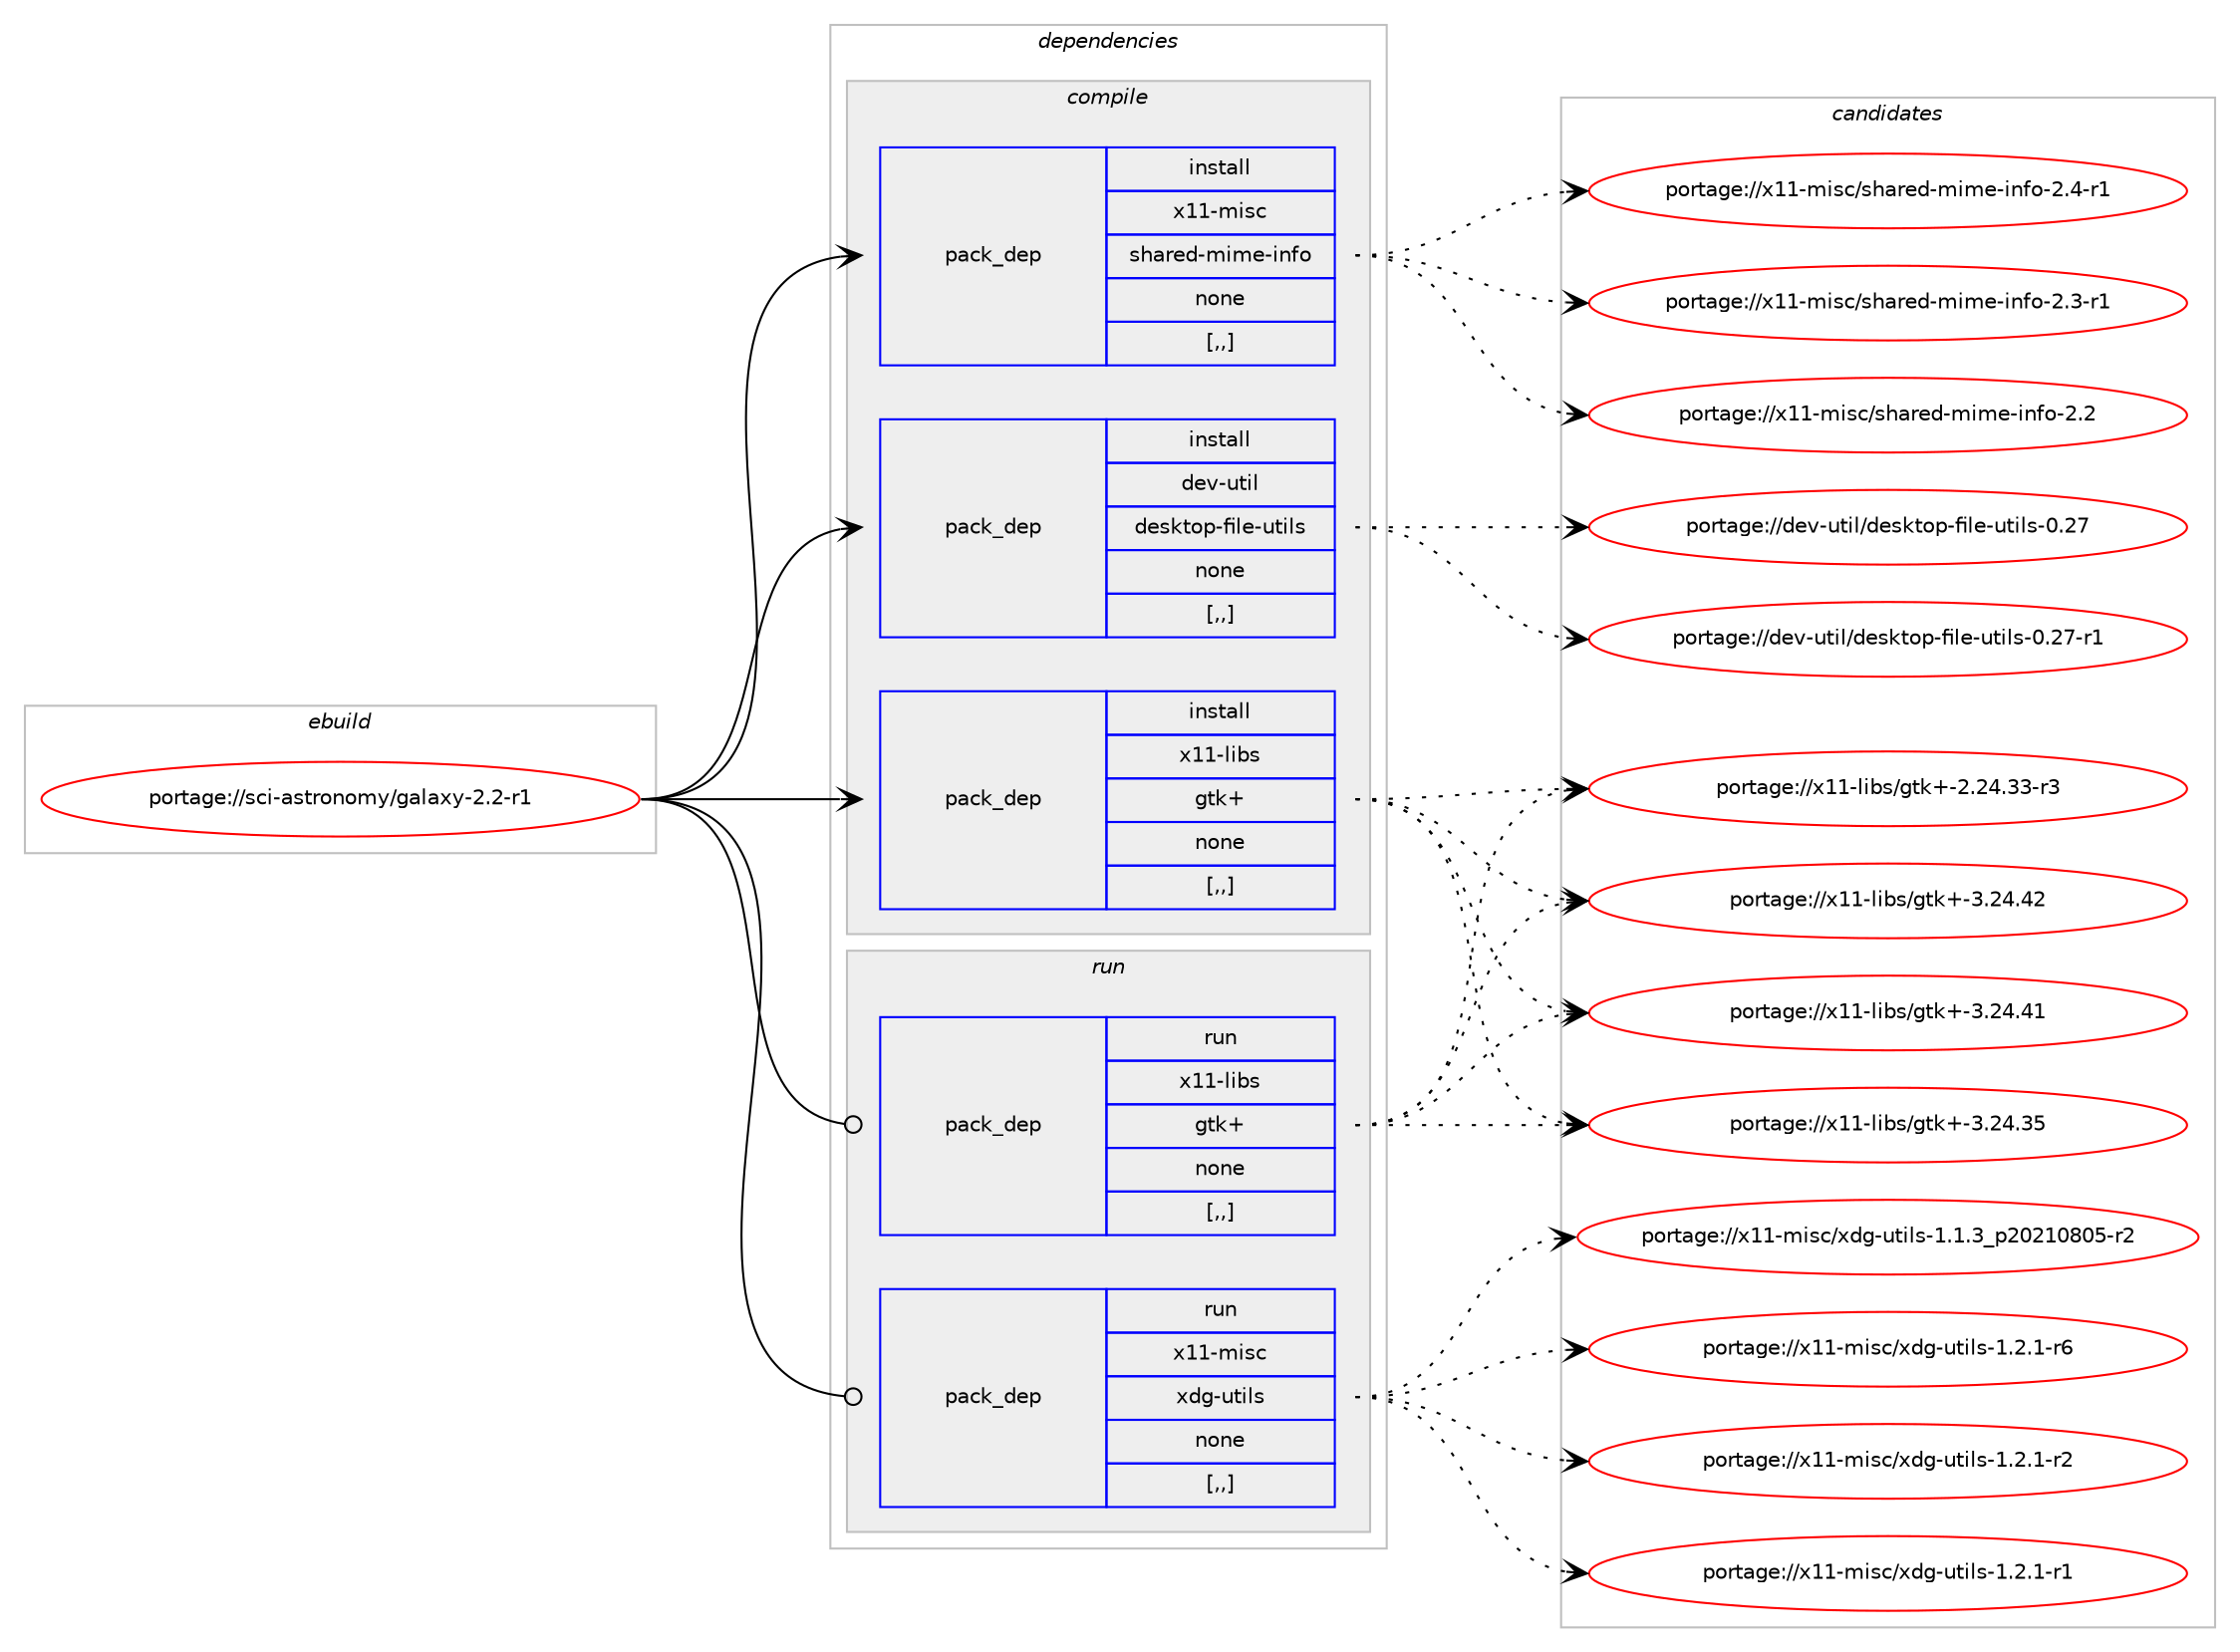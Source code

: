 digraph prolog {

# *************
# Graph options
# *************

newrank=true;
concentrate=true;
compound=true;
graph [rankdir=LR,fontname=Helvetica,fontsize=10,ranksep=1.5];#, ranksep=2.5, nodesep=0.2];
edge  [arrowhead=vee];
node  [fontname=Helvetica,fontsize=10];

# **********
# The ebuild
# **********

subgraph cluster_leftcol {
color=gray;
label=<<i>ebuild</i>>;
id [label="portage://sci-astronomy/galaxy-2.2-r1", color=red, width=4, href="../sci-astronomy/galaxy-2.2-r1.svg"];
}

# ****************
# The dependencies
# ****************

subgraph cluster_midcol {
color=gray;
label=<<i>dependencies</i>>;
subgraph cluster_compile {
fillcolor="#eeeeee";
style=filled;
label=<<i>compile</i>>;
subgraph pack284566 {
dependency390869 [label=<<TABLE BORDER="0" CELLBORDER="1" CELLSPACING="0" CELLPADDING="4" WIDTH="220"><TR><TD ROWSPAN="6" CELLPADDING="30">pack_dep</TD></TR><TR><TD WIDTH="110">install</TD></TR><TR><TD>dev-util</TD></TR><TR><TD>desktop-file-utils</TD></TR><TR><TD>none</TD></TR><TR><TD>[,,]</TD></TR></TABLE>>, shape=none, color=blue];
}
id:e -> dependency390869:w [weight=20,style="solid",arrowhead="vee"];
subgraph pack284567 {
dependency390870 [label=<<TABLE BORDER="0" CELLBORDER="1" CELLSPACING="0" CELLPADDING="4" WIDTH="220"><TR><TD ROWSPAN="6" CELLPADDING="30">pack_dep</TD></TR><TR><TD WIDTH="110">install</TD></TR><TR><TD>x11-libs</TD></TR><TR><TD>gtk+</TD></TR><TR><TD>none</TD></TR><TR><TD>[,,]</TD></TR></TABLE>>, shape=none, color=blue];
}
id:e -> dependency390870:w [weight=20,style="solid",arrowhead="vee"];
subgraph pack284568 {
dependency390871 [label=<<TABLE BORDER="0" CELLBORDER="1" CELLSPACING="0" CELLPADDING="4" WIDTH="220"><TR><TD ROWSPAN="6" CELLPADDING="30">pack_dep</TD></TR><TR><TD WIDTH="110">install</TD></TR><TR><TD>x11-misc</TD></TR><TR><TD>shared-mime-info</TD></TR><TR><TD>none</TD></TR><TR><TD>[,,]</TD></TR></TABLE>>, shape=none, color=blue];
}
id:e -> dependency390871:w [weight=20,style="solid",arrowhead="vee"];
}
subgraph cluster_compileandrun {
fillcolor="#eeeeee";
style=filled;
label=<<i>compile and run</i>>;
}
subgraph cluster_run {
fillcolor="#eeeeee";
style=filled;
label=<<i>run</i>>;
subgraph pack284569 {
dependency390872 [label=<<TABLE BORDER="0" CELLBORDER="1" CELLSPACING="0" CELLPADDING="4" WIDTH="220"><TR><TD ROWSPAN="6" CELLPADDING="30">pack_dep</TD></TR><TR><TD WIDTH="110">run</TD></TR><TR><TD>x11-libs</TD></TR><TR><TD>gtk+</TD></TR><TR><TD>none</TD></TR><TR><TD>[,,]</TD></TR></TABLE>>, shape=none, color=blue];
}
id:e -> dependency390872:w [weight=20,style="solid",arrowhead="odot"];
subgraph pack284570 {
dependency390873 [label=<<TABLE BORDER="0" CELLBORDER="1" CELLSPACING="0" CELLPADDING="4" WIDTH="220"><TR><TD ROWSPAN="6" CELLPADDING="30">pack_dep</TD></TR><TR><TD WIDTH="110">run</TD></TR><TR><TD>x11-misc</TD></TR><TR><TD>xdg-utils</TD></TR><TR><TD>none</TD></TR><TR><TD>[,,]</TD></TR></TABLE>>, shape=none, color=blue];
}
id:e -> dependency390873:w [weight=20,style="solid",arrowhead="odot"];
}
}

# **************
# The candidates
# **************

subgraph cluster_choices {
rank=same;
color=gray;
label=<<i>candidates</i>>;

subgraph choice284566 {
color=black;
nodesep=1;
choice1001011184511711610510847100101115107116111112451021051081014511711610510811545484650554511449 [label="portage://dev-util/desktop-file-utils-0.27-r1", color=red, width=4,href="../dev-util/desktop-file-utils-0.27-r1.svg"];
choice100101118451171161051084710010111510711611111245102105108101451171161051081154548465055 [label="portage://dev-util/desktop-file-utils-0.27", color=red, width=4,href="../dev-util/desktop-file-utils-0.27.svg"];
dependency390869:e -> choice1001011184511711610510847100101115107116111112451021051081014511711610510811545484650554511449:w [style=dotted,weight="100"];
dependency390869:e -> choice100101118451171161051084710010111510711611111245102105108101451171161051081154548465055:w [style=dotted,weight="100"];
}
subgraph choice284567 {
color=black;
nodesep=1;
choice1204949451081059811547103116107434551465052465250 [label="portage://x11-libs/gtk+-3.24.42", color=red, width=4,href="../x11-libs/gtk+-3.24.42.svg"];
choice1204949451081059811547103116107434551465052465249 [label="portage://x11-libs/gtk+-3.24.41", color=red, width=4,href="../x11-libs/gtk+-3.24.41.svg"];
choice1204949451081059811547103116107434551465052465153 [label="portage://x11-libs/gtk+-3.24.35", color=red, width=4,href="../x11-libs/gtk+-3.24.35.svg"];
choice12049494510810598115471031161074345504650524651514511451 [label="portage://x11-libs/gtk+-2.24.33-r3", color=red, width=4,href="../x11-libs/gtk+-2.24.33-r3.svg"];
dependency390870:e -> choice1204949451081059811547103116107434551465052465250:w [style=dotted,weight="100"];
dependency390870:e -> choice1204949451081059811547103116107434551465052465249:w [style=dotted,weight="100"];
dependency390870:e -> choice1204949451081059811547103116107434551465052465153:w [style=dotted,weight="100"];
dependency390870:e -> choice12049494510810598115471031161074345504650524651514511451:w [style=dotted,weight="100"];
}
subgraph choice284568 {
color=black;
nodesep=1;
choice1204949451091051159947115104971141011004510910510910145105110102111455046524511449 [label="portage://x11-misc/shared-mime-info-2.4-r1", color=red, width=4,href="../x11-misc/shared-mime-info-2.4-r1.svg"];
choice1204949451091051159947115104971141011004510910510910145105110102111455046514511449 [label="portage://x11-misc/shared-mime-info-2.3-r1", color=red, width=4,href="../x11-misc/shared-mime-info-2.3-r1.svg"];
choice120494945109105115994711510497114101100451091051091014510511010211145504650 [label="portage://x11-misc/shared-mime-info-2.2", color=red, width=4,href="../x11-misc/shared-mime-info-2.2.svg"];
dependency390871:e -> choice1204949451091051159947115104971141011004510910510910145105110102111455046524511449:w [style=dotted,weight="100"];
dependency390871:e -> choice1204949451091051159947115104971141011004510910510910145105110102111455046514511449:w [style=dotted,weight="100"];
dependency390871:e -> choice120494945109105115994711510497114101100451091051091014510511010211145504650:w [style=dotted,weight="100"];
}
subgraph choice284569 {
color=black;
nodesep=1;
choice1204949451081059811547103116107434551465052465250 [label="portage://x11-libs/gtk+-3.24.42", color=red, width=4,href="../x11-libs/gtk+-3.24.42.svg"];
choice1204949451081059811547103116107434551465052465249 [label="portage://x11-libs/gtk+-3.24.41", color=red, width=4,href="../x11-libs/gtk+-3.24.41.svg"];
choice1204949451081059811547103116107434551465052465153 [label="portage://x11-libs/gtk+-3.24.35", color=red, width=4,href="../x11-libs/gtk+-3.24.35.svg"];
choice12049494510810598115471031161074345504650524651514511451 [label="portage://x11-libs/gtk+-2.24.33-r3", color=red, width=4,href="../x11-libs/gtk+-2.24.33-r3.svg"];
dependency390872:e -> choice1204949451081059811547103116107434551465052465250:w [style=dotted,weight="100"];
dependency390872:e -> choice1204949451081059811547103116107434551465052465249:w [style=dotted,weight="100"];
dependency390872:e -> choice1204949451081059811547103116107434551465052465153:w [style=dotted,weight="100"];
dependency390872:e -> choice12049494510810598115471031161074345504650524651514511451:w [style=dotted,weight="100"];
}
subgraph choice284570 {
color=black;
nodesep=1;
choice1204949451091051159947120100103451171161051081154549465046494511454 [label="portage://x11-misc/xdg-utils-1.2.1-r6", color=red, width=4,href="../x11-misc/xdg-utils-1.2.1-r6.svg"];
choice1204949451091051159947120100103451171161051081154549465046494511450 [label="portage://x11-misc/xdg-utils-1.2.1-r2", color=red, width=4,href="../x11-misc/xdg-utils-1.2.1-r2.svg"];
choice1204949451091051159947120100103451171161051081154549465046494511449 [label="portage://x11-misc/xdg-utils-1.2.1-r1", color=red, width=4,href="../x11-misc/xdg-utils-1.2.1-r1.svg"];
choice1204949451091051159947120100103451171161051081154549464946519511250485049485648534511450 [label="portage://x11-misc/xdg-utils-1.1.3_p20210805-r2", color=red, width=4,href="../x11-misc/xdg-utils-1.1.3_p20210805-r2.svg"];
dependency390873:e -> choice1204949451091051159947120100103451171161051081154549465046494511454:w [style=dotted,weight="100"];
dependency390873:e -> choice1204949451091051159947120100103451171161051081154549465046494511450:w [style=dotted,weight="100"];
dependency390873:e -> choice1204949451091051159947120100103451171161051081154549465046494511449:w [style=dotted,weight="100"];
dependency390873:e -> choice1204949451091051159947120100103451171161051081154549464946519511250485049485648534511450:w [style=dotted,weight="100"];
}
}

}
